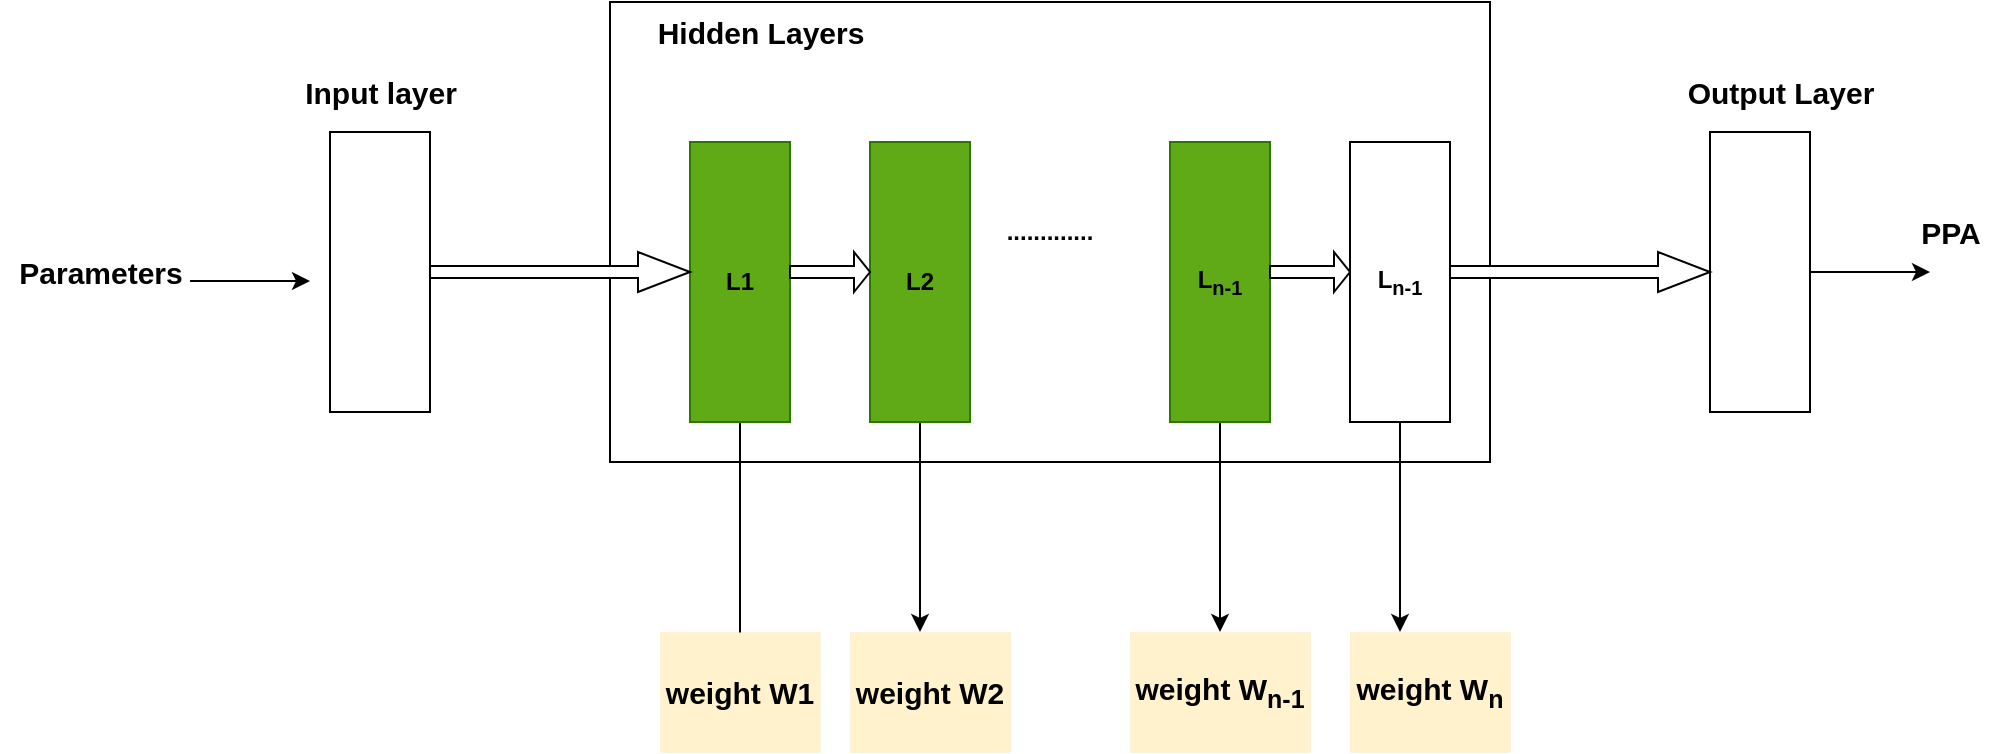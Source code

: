 <mxfile version="15.9.6" type="device"><diagram id="C5RBs43oDa-KdzZeNtuy" name="Page-1"><mxGraphModel dx="2195" dy="868" grid="1" gridSize="10" guides="1" tooltips="1" connect="1" arrows="1" fold="1" page="1" pageScale="1" pageWidth="827" pageHeight="1169" math="0" shadow="0"><root><mxCell id="WIyWlLk6GJQsqaUBKTNV-0"/><mxCell id="WIyWlLk6GJQsqaUBKTNV-1" parent="WIyWlLk6GJQsqaUBKTNV-0"/><mxCell id="yL3EK66qn8-g6NESYVz9-7" value="............." style="rounded=0;whiteSpace=wrap;html=1;fontStyle=1" parent="WIyWlLk6GJQsqaUBKTNV-1" vertex="1"><mxGeometry x="210" y="15" width="440" height="230" as="geometry"/></mxCell><mxCell id="yL3EK66qn8-g6NESYVz9-24" style="edgeStyle=orthogonalEdgeStyle;rounded=0;orthogonalLoop=1;jettySize=auto;html=1;exitX=0.5;exitY=1;exitDx=0;exitDy=0;fontSize=4;fontStyle=1" parent="WIyWlLk6GJQsqaUBKTNV-1" source="yL3EK66qn8-g6NESYVz9-8" edge="1"><mxGeometry relative="1" as="geometry"><mxPoint x="275" y="340" as="targetPoint"/></mxGeometry></mxCell><mxCell id="yL3EK66qn8-g6NESYVz9-8" value="L1" style="rounded=0;whiteSpace=wrap;html=1;fillColor=#60a917;strokeColor=#2D7600;fontStyle=1;fontColor=#000000;" parent="WIyWlLk6GJQsqaUBKTNV-1" vertex="1"><mxGeometry x="250" y="85" width="50" height="140" as="geometry"/></mxCell><mxCell id="yL3EK66qn8-g6NESYVz9-29" style="edgeStyle=orthogonalEdgeStyle;rounded=0;orthogonalLoop=1;jettySize=auto;html=1;exitX=0.5;exitY=1;exitDx=0;exitDy=0;fontSize=15;fontStyle=1" parent="WIyWlLk6GJQsqaUBKTNV-1" source="yL3EK66qn8-g6NESYVz9-9" edge="1"><mxGeometry relative="1" as="geometry"><mxPoint x="365" y="330" as="targetPoint"/></mxGeometry></mxCell><mxCell id="yL3EK66qn8-g6NESYVz9-9" value="L2" style="rounded=0;whiteSpace=wrap;html=1;fillColor=#60a917;strokeColor=#2D7600;fontStyle=1;fontColor=#000000;" parent="WIyWlLk6GJQsqaUBKTNV-1" vertex="1"><mxGeometry x="340" y="85" width="50" height="140" as="geometry"/></mxCell><mxCell id="yL3EK66qn8-g6NESYVz9-31" style="edgeStyle=orthogonalEdgeStyle;rounded=0;orthogonalLoop=1;jettySize=auto;html=1;exitX=0.5;exitY=1;exitDx=0;exitDy=0;fontSize=15;fontStyle=1" parent="WIyWlLk6GJQsqaUBKTNV-1" source="yL3EK66qn8-g6NESYVz9-10" edge="1"><mxGeometry relative="1" as="geometry"><mxPoint x="515" y="330" as="targetPoint"/></mxGeometry></mxCell><mxCell id="yL3EK66qn8-g6NESYVz9-10" value="L&lt;sub&gt;n-1&lt;/sub&gt;" style="rounded=0;whiteSpace=wrap;html=1;fillColor=#60a917;strokeColor=#2D7600;fontStyle=1;fontColor=#000000;" parent="WIyWlLk6GJQsqaUBKTNV-1" vertex="1"><mxGeometry x="490" y="85" width="50" height="140" as="geometry"/></mxCell><mxCell id="yL3EK66qn8-g6NESYVz9-41" style="edgeStyle=orthogonalEdgeStyle;rounded=0;orthogonalLoop=1;jettySize=auto;html=1;exitX=0;exitY=0.5;exitDx=0;exitDy=0;fontSize=15;entryX=0;entryY=0.5;entryDx=0;entryDy=0;fontStyle=1" parent="WIyWlLk6GJQsqaUBKTNV-1" source="yL3EK66qn8-g6NESYVz9-11" target="yL3EK66qn8-g6NESYVz9-11" edge="1"><mxGeometry relative="1" as="geometry"><mxPoint x="20" y="150" as="targetPoint"/></mxGeometry></mxCell><mxCell id="yL3EK66qn8-g6NESYVz9-11" value="" style="rounded=0;whiteSpace=wrap;html=1;fontStyle=1" parent="WIyWlLk6GJQsqaUBKTNV-1" vertex="1"><mxGeometry x="70" y="80" width="50" height="140" as="geometry"/></mxCell><mxCell id="yL3EK66qn8-g6NESYVz9-39" style="edgeStyle=orthogonalEdgeStyle;rounded=0;orthogonalLoop=1;jettySize=auto;html=1;exitX=1;exitY=0.5;exitDx=0;exitDy=0;fontSize=15;fontStyle=1" parent="WIyWlLk6GJQsqaUBKTNV-1" source="yL3EK66qn8-g6NESYVz9-12" edge="1"><mxGeometry relative="1" as="geometry"><mxPoint x="870" y="150" as="targetPoint"/></mxGeometry></mxCell><mxCell id="yL3EK66qn8-g6NESYVz9-12" value="" style="rounded=0;whiteSpace=wrap;html=1;fontStyle=1" parent="WIyWlLk6GJQsqaUBKTNV-1" vertex="1"><mxGeometry x="760" y="80" width="50" height="140" as="geometry"/></mxCell><mxCell id="yL3EK66qn8-g6NESYVz9-15" value="" style="shape=singleArrow;whiteSpace=wrap;html=1;fontStyle=1" parent="WIyWlLk6GJQsqaUBKTNV-1" vertex="1"><mxGeometry x="630" y="140" width="130" height="20" as="geometry"/></mxCell><mxCell id="yL3EK66qn8-g6NESYVz9-17" value="" style="shape=singleArrow;whiteSpace=wrap;html=1;fontStyle=1" parent="WIyWlLk6GJQsqaUBKTNV-1" vertex="1"><mxGeometry x="300" y="140" width="40" height="20" as="geometry"/></mxCell><mxCell id="yL3EK66qn8-g6NESYVz9-18" value="" style="shape=singleArrow;whiteSpace=wrap;html=1;fontStyle=1" parent="WIyWlLk6GJQsqaUBKTNV-1" vertex="1"><mxGeometry x="540" y="140" width="40" height="20" as="geometry"/></mxCell><mxCell id="yL3EK66qn8-g6NESYVz9-19" value="" style="shape=singleArrow;whiteSpace=wrap;html=1;fontStyle=1" parent="WIyWlLk6GJQsqaUBKTNV-1" vertex="1"><mxGeometry x="120" y="140" width="130" height="20" as="geometry"/></mxCell><mxCell id="yL3EK66qn8-g6NESYVz9-25" value="&lt;span style=&quot;font-size: 15px&quot;&gt;weight W1&lt;/span&gt;" style="whiteSpace=wrap;html=1;fontSize=4;strokeWidth=0;fontStyle=1;fillColor=#fff2cc;strokeColor=#d6b656;" parent="WIyWlLk6GJQsqaUBKTNV-1" vertex="1"><mxGeometry x="235" y="330" width="80" height="60" as="geometry"/></mxCell><mxCell id="yL3EK66qn8-g6NESYVz9-26" value="&lt;span style=&quot;font-size: 15px&quot;&gt;weight W2&lt;/span&gt;" style="whiteSpace=wrap;html=1;fontSize=4;strokeWidth=0;fontStyle=1;fillColor=#fff2cc;strokeColor=#d6b656;" parent="WIyWlLk6GJQsqaUBKTNV-1" vertex="1"><mxGeometry x="330" y="330" width="80" height="60" as="geometry"/></mxCell><mxCell id="yL3EK66qn8-g6NESYVz9-27" value="&lt;span style=&quot;font-size: 15px&quot;&gt;weight W&lt;sub&gt;n&lt;/sub&gt;&lt;/span&gt;" style="whiteSpace=wrap;html=1;fontSize=4;strokeWidth=0;fontStyle=1;fillColor=#fff2cc;strokeColor=#d6b656;" parent="WIyWlLk6GJQsqaUBKTNV-1" vertex="1"><mxGeometry x="580" y="330" width="80" height="60" as="geometry"/></mxCell><mxCell id="yL3EK66qn8-g6NESYVz9-28" value="&lt;span style=&quot;font-size: 15px&quot;&gt;weight W&lt;sub&gt;n-1&lt;/sub&gt;&lt;/span&gt;" style="whiteSpace=wrap;html=1;fontSize=4;strokeWidth=0;fontStyle=1;fillColor=#fff2cc;strokeColor=#d6b656;" parent="WIyWlLk6GJQsqaUBKTNV-1" vertex="1"><mxGeometry x="470" y="330" width="90" height="60" as="geometry"/></mxCell><mxCell id="yL3EK66qn8-g6NESYVz9-34" style="edgeStyle=orthogonalEdgeStyle;rounded=0;orthogonalLoop=1;jettySize=auto;html=1;exitX=0.5;exitY=1;exitDx=0;exitDy=0;fontSize=15;fontStyle=1" parent="WIyWlLk6GJQsqaUBKTNV-1" source="yL3EK66qn8-g6NESYVz9-32" edge="1"><mxGeometry relative="1" as="geometry"><mxPoint x="605" y="330" as="targetPoint"/></mxGeometry></mxCell><mxCell id="yL3EK66qn8-g6NESYVz9-32" value="L&lt;sub&gt;n-1&lt;/sub&gt;" style="rounded=0;whiteSpace=wrap;html=1;fontStyle=1;fontColor=#000000;" parent="WIyWlLk6GJQsqaUBKTNV-1" vertex="1"><mxGeometry x="580" y="85" width="50" height="140" as="geometry"/></mxCell><mxCell id="yL3EK66qn8-g6NESYVz9-35" value="Hidden Layers" style="text;html=1;align=center;verticalAlign=middle;resizable=0;points=[];autosize=1;strokeColor=none;fillColor=none;fontSize=15;fontStyle=1" parent="WIyWlLk6GJQsqaUBKTNV-1" vertex="1"><mxGeometry x="225" y="20" width="120" height="20" as="geometry"/></mxCell><mxCell id="yL3EK66qn8-g6NESYVz9-36" value="Input layer" style="text;html=1;align=center;verticalAlign=middle;resizable=0;points=[];autosize=1;strokeColor=none;fillColor=none;fontSize=15;fontStyle=1" parent="WIyWlLk6GJQsqaUBKTNV-1" vertex="1"><mxGeometry x="50" y="50" width="90" height="20" as="geometry"/></mxCell><mxCell id="yL3EK66qn8-g6NESYVz9-37" value="Output Layer" style="text;html=1;align=center;verticalAlign=middle;resizable=0;points=[];autosize=1;strokeColor=none;fillColor=none;fontSize=15;fontStyle=1" parent="WIyWlLk6GJQsqaUBKTNV-1" vertex="1"><mxGeometry x="740" y="50" width="110" height="20" as="geometry"/></mxCell><mxCell id="yL3EK66qn8-g6NESYVz9-40" value="PPA" style="text;html=1;align=center;verticalAlign=middle;resizable=0;points=[];autosize=1;strokeColor=none;fillColor=none;fontSize=15;fontStyle=1" parent="WIyWlLk6GJQsqaUBKTNV-1" vertex="1"><mxGeometry x="855" y="120" width="50" height="20" as="geometry"/></mxCell><mxCell id="yL3EK66qn8-g6NESYVz9-42" style="edgeStyle=orthogonalEdgeStyle;rounded=0;orthogonalLoop=1;jettySize=auto;html=1;exitX=1;exitY=0.5;exitDx=0;exitDy=0;fontSize=15;fontStyle=1" parent="WIyWlLk6GJQsqaUBKTNV-1" edge="1"><mxGeometry relative="1" as="geometry"><mxPoint x="60" y="154.5" as="targetPoint"/><mxPoint y="154.5" as="sourcePoint"/></mxGeometry></mxCell><mxCell id="yL3EK66qn8-g6NESYVz9-43" value="Parameters" style="text;html=1;align=center;verticalAlign=middle;resizable=0;points=[];autosize=1;strokeColor=none;fillColor=none;fontSize=15;fontStyle=1" parent="WIyWlLk6GJQsqaUBKTNV-1" vertex="1"><mxGeometry x="-95" y="140" width="100" height="20" as="geometry"/></mxCell></root></mxGraphModel></diagram></mxfile>